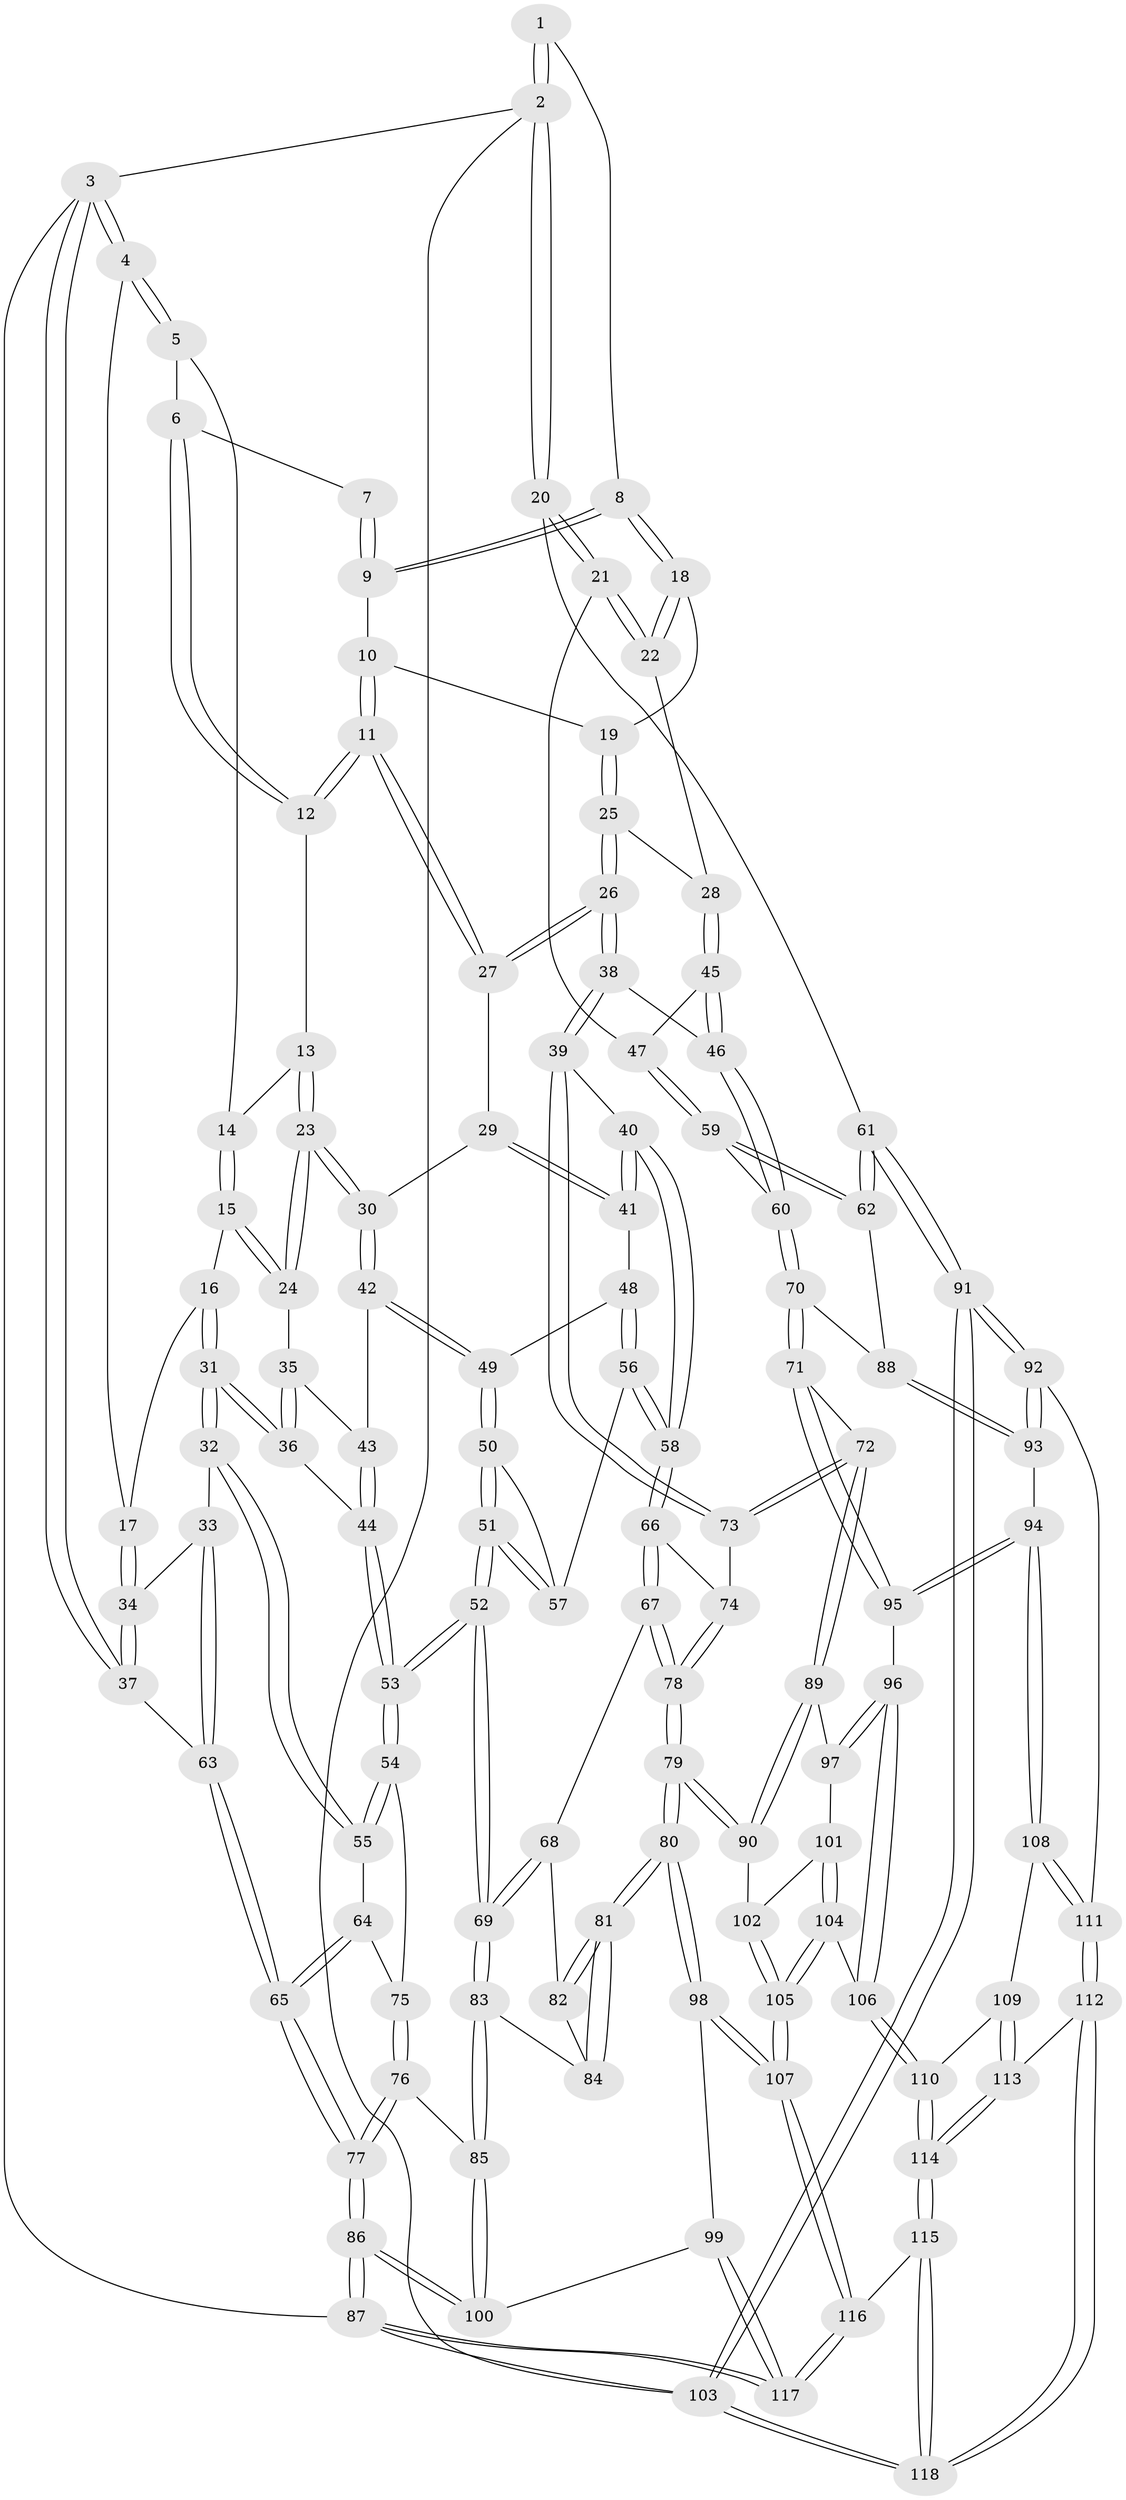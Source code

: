 // Generated by graph-tools (version 1.1) at 2025/51/03/09/25 03:51:10]
// undirected, 118 vertices, 292 edges
graph export_dot {
graph [start="1"]
  node [color=gray90,style=filled];
  1 [pos="+0.9726829616946286+0"];
  2 [pos="+1+0"];
  3 [pos="+0+0"];
  4 [pos="+0+0"];
  5 [pos="+0.33294884589549045+0"];
  6 [pos="+0.5372654990480207+0"];
  7 [pos="+0.7660417520208167+0"];
  8 [pos="+0.878735893839502+0.09211115417961957"];
  9 [pos="+0.7820728498652059+0.03083500582608364"];
  10 [pos="+0.6937116732506561+0.0884239329596086"];
  11 [pos="+0.6283489877276589+0.09907175087955364"];
  12 [pos="+0.6195453993518926+0.08638799763703431"];
  13 [pos="+0.44722237674727955+0.1352899637661595"];
  14 [pos="+0.33798870703729406+0"];
  15 [pos="+0.30704809480646494+0.16357635188639763"];
  16 [pos="+0.2811881291231809+0.17137998641438634"];
  17 [pos="+0.126362103284102+0.10460026814028116"];
  18 [pos="+0.882127369307105+0.10291876234941123"];
  19 [pos="+0.8317649245528907+0.14309997712297978"];
  20 [pos="+1+0.14836103591901376"];
  21 [pos="+1+0.16083340163384505"];
  22 [pos="+0.9769202267651412+0.1452507981092278"];
  23 [pos="+0.4184367677210563+0.20385310650362018"];
  24 [pos="+0.35153726510873173+0.19316799250618377"];
  25 [pos="+0.8007546964450574+0.2104896870392152"];
  26 [pos="+0.7122786502096001+0.25398601123201664"];
  27 [pos="+0.6314471612004583+0.14974703629031405"];
  28 [pos="+0.8729290223514626+0.26299151928878434"];
  29 [pos="+0.5561138930374957+0.21619113096300727"];
  30 [pos="+0.44095818406329734+0.23393865428904406"];
  31 [pos="+0.20876273519140273+0.27414240010289603"];
  32 [pos="+0.1713616469617661+0.30541155113670815"];
  33 [pos="+0.15665779726021536+0.29065125888876825"];
  34 [pos="+0.14136728330229514+0.26023123260902264"];
  35 [pos="+0.324052224986184+0.2613215566038471"];
  36 [pos="+0.31755289930452435+0.2744261421552545"];
  37 [pos="+0+0.14514573876181225"];
  38 [pos="+0.7057883321682484+0.3467221883886832"];
  39 [pos="+0.6837215584392075+0.3644991176867318"];
  40 [pos="+0.6252307052813542+0.36287905908154094"];
  41 [pos="+0.5701264898313152+0.3176280298863029"];
  42 [pos="+0.44120407747092016+0.2687610793838089"];
  43 [pos="+0.3679584400925754+0.29264911435347674"];
  44 [pos="+0.3243339654993885+0.3151812777980118"];
  45 [pos="+0.887789896790022+0.31312848687665445"];
  46 [pos="+0.781315841310579+0.37199263526203585"];
  47 [pos="+0.9026777638097329+0.3189438083560228"];
  48 [pos="+0.5115471738468168+0.3185315224093102"];
  49 [pos="+0.4439685368064587+0.2832277489786716"];
  50 [pos="+0.4344289061419134+0.3099682594772209"];
  51 [pos="+0.3584583544430845+0.407445402696217"];
  52 [pos="+0.30789292762215786+0.4460125358403204"];
  53 [pos="+0.300908953445463+0.4398501949694375"];
  54 [pos="+0.26762085028706667+0.42380601371388665"];
  55 [pos="+0.17378914199956425+0.3194231517654189"];
  56 [pos="+0.5036225416584019+0.4053571510086161"];
  57 [pos="+0.4913753241487649+0.3996769475493395"];
  58 [pos="+0.5271996249011942+0.43058586979759206"];
  59 [pos="+1+0.45621104624021325"];
  60 [pos="+0.8373452637114708+0.45389660057220305"];
  61 [pos="+1+0.4801807945902311"];
  62 [pos="+1+0.46776642293636533"];
  63 [pos="+0+0.32633670468149545"];
  64 [pos="+0.05806999565026989+0.41646047445813533"];
  65 [pos="+0+0.47332128631886383"];
  66 [pos="+0.5214537264951041+0.45895356348285016"];
  67 [pos="+0.520076343842512+0.46034197540898075"];
  68 [pos="+0.5067658617507236+0.4696306381668072"];
  69 [pos="+0.3236553570554962+0.49245109745181714"];
  70 [pos="+0.7752421438270871+0.5779475960648781"];
  71 [pos="+0.745926067983877+0.5895035695599663"];
  72 [pos="+0.6898637783136911+0.5824133715300709"];
  73 [pos="+0.6735325209441704+0.5288690199037368"];
  74 [pos="+0.5548026801005196+0.47869285347061535"];
  75 [pos="+0.15266298675571466+0.47818552942296544"];
  76 [pos="+0.06314199310363708+0.6696352957232498"];
  77 [pos="+0+0.7265651218322344"];
  78 [pos="+0.5739208920529386+0.634612464355984"];
  79 [pos="+0.5772848217197109+0.648227285353729"];
  80 [pos="+0.5256610206672145+0.6717218662730564"];
  81 [pos="+0.4952891541799624+0.6502087344522139"];
  82 [pos="+0.5018000730280353+0.5018343968928692"];
  83 [pos="+0.3222774884404822+0.5835566515218781"];
  84 [pos="+0.3750431444598756+0.6022948300492389"];
  85 [pos="+0.25000285235184294+0.6615006408176518"];
  86 [pos="+0+1"];
  87 [pos="+0+1"];
  88 [pos="+0.8746991409982118+0.6009149150190031"];
  89 [pos="+0.6505959663988912+0.6160575693666311"];
  90 [pos="+0.5776997630928229+0.6481127234015601"];
  91 [pos="+1+0.7767811996727374"];
  92 [pos="+1+0.7771182531020082"];
  93 [pos="+0.9312363834784053+0.713195116104651"];
  94 [pos="+0.8234742089279835+0.7422418601716642"];
  95 [pos="+0.7921281450331756+0.7123908758425022"];
  96 [pos="+0.7225690751531747+0.7467287892301776"];
  97 [pos="+0.6867023963767388+0.7059126670447265"];
  98 [pos="+0.5160164595078209+0.7293754333937086"];
  99 [pos="+0.3466813057034284+0.8278751752125839"];
  100 [pos="+0.2979617096124443+0.7723804478726207"];
  101 [pos="+0.671794789925902+0.7539541434483129"];
  102 [pos="+0.6426440180356982+0.7439128636553842"];
  103 [pos="+1+1"];
  104 [pos="+0.6919250618630024+0.816703183302379"];
  105 [pos="+0.6467470286607352+0.8293459516510708"];
  106 [pos="+0.7067755463195983+0.8164782819944397"];
  107 [pos="+0.5774718093141711+0.8616769733138019"];
  108 [pos="+0.8100271477435856+0.7919611073058721"];
  109 [pos="+0.7776846051526981+0.8217336955709118"];
  110 [pos="+0.7163402119258766+0.8213527740581985"];
  111 [pos="+0.9149192364982218+0.8664860174990296"];
  112 [pos="+0.8798829481140362+0.912992027701751"];
  113 [pos="+0.8122642218568203+0.9193931502653496"];
  114 [pos="+0.7303253112208713+0.9956819804048155"];
  115 [pos="+0.6287901670669986+1"];
  116 [pos="+0.5196690440455765+1"];
  117 [pos="+0.3835932133412847+1"];
  118 [pos="+1+1"];
  1 -- 2;
  1 -- 2;
  1 -- 8;
  2 -- 3;
  2 -- 20;
  2 -- 20;
  2 -- 103;
  3 -- 4;
  3 -- 4;
  3 -- 37;
  3 -- 37;
  3 -- 87;
  4 -- 5;
  4 -- 5;
  4 -- 17;
  5 -- 6;
  5 -- 14;
  6 -- 7;
  6 -- 12;
  6 -- 12;
  7 -- 9;
  7 -- 9;
  8 -- 9;
  8 -- 9;
  8 -- 18;
  8 -- 18;
  9 -- 10;
  10 -- 11;
  10 -- 11;
  10 -- 19;
  11 -- 12;
  11 -- 12;
  11 -- 27;
  11 -- 27;
  12 -- 13;
  13 -- 14;
  13 -- 23;
  13 -- 23;
  14 -- 15;
  14 -- 15;
  15 -- 16;
  15 -- 24;
  15 -- 24;
  16 -- 17;
  16 -- 31;
  16 -- 31;
  17 -- 34;
  17 -- 34;
  18 -- 19;
  18 -- 22;
  18 -- 22;
  19 -- 25;
  19 -- 25;
  20 -- 21;
  20 -- 21;
  20 -- 61;
  21 -- 22;
  21 -- 22;
  21 -- 47;
  22 -- 28;
  23 -- 24;
  23 -- 24;
  23 -- 30;
  23 -- 30;
  24 -- 35;
  25 -- 26;
  25 -- 26;
  25 -- 28;
  26 -- 27;
  26 -- 27;
  26 -- 38;
  26 -- 38;
  27 -- 29;
  28 -- 45;
  28 -- 45;
  29 -- 30;
  29 -- 41;
  29 -- 41;
  30 -- 42;
  30 -- 42;
  31 -- 32;
  31 -- 32;
  31 -- 36;
  31 -- 36;
  32 -- 33;
  32 -- 55;
  32 -- 55;
  33 -- 34;
  33 -- 63;
  33 -- 63;
  34 -- 37;
  34 -- 37;
  35 -- 36;
  35 -- 36;
  35 -- 43;
  36 -- 44;
  37 -- 63;
  38 -- 39;
  38 -- 39;
  38 -- 46;
  39 -- 40;
  39 -- 73;
  39 -- 73;
  40 -- 41;
  40 -- 41;
  40 -- 58;
  40 -- 58;
  41 -- 48;
  42 -- 43;
  42 -- 49;
  42 -- 49;
  43 -- 44;
  43 -- 44;
  44 -- 53;
  44 -- 53;
  45 -- 46;
  45 -- 46;
  45 -- 47;
  46 -- 60;
  46 -- 60;
  47 -- 59;
  47 -- 59;
  48 -- 49;
  48 -- 56;
  48 -- 56;
  49 -- 50;
  49 -- 50;
  50 -- 51;
  50 -- 51;
  50 -- 57;
  51 -- 52;
  51 -- 52;
  51 -- 57;
  51 -- 57;
  52 -- 53;
  52 -- 53;
  52 -- 69;
  52 -- 69;
  53 -- 54;
  53 -- 54;
  54 -- 55;
  54 -- 55;
  54 -- 75;
  55 -- 64;
  56 -- 57;
  56 -- 58;
  56 -- 58;
  58 -- 66;
  58 -- 66;
  59 -- 60;
  59 -- 62;
  59 -- 62;
  60 -- 70;
  60 -- 70;
  61 -- 62;
  61 -- 62;
  61 -- 91;
  61 -- 91;
  62 -- 88;
  63 -- 65;
  63 -- 65;
  64 -- 65;
  64 -- 65;
  64 -- 75;
  65 -- 77;
  65 -- 77;
  66 -- 67;
  66 -- 67;
  66 -- 74;
  67 -- 68;
  67 -- 78;
  67 -- 78;
  68 -- 69;
  68 -- 69;
  68 -- 82;
  69 -- 83;
  69 -- 83;
  70 -- 71;
  70 -- 71;
  70 -- 88;
  71 -- 72;
  71 -- 95;
  71 -- 95;
  72 -- 73;
  72 -- 73;
  72 -- 89;
  72 -- 89;
  73 -- 74;
  74 -- 78;
  74 -- 78;
  75 -- 76;
  75 -- 76;
  76 -- 77;
  76 -- 77;
  76 -- 85;
  77 -- 86;
  77 -- 86;
  78 -- 79;
  78 -- 79;
  79 -- 80;
  79 -- 80;
  79 -- 90;
  79 -- 90;
  80 -- 81;
  80 -- 81;
  80 -- 98;
  80 -- 98;
  81 -- 82;
  81 -- 82;
  81 -- 84;
  81 -- 84;
  82 -- 84;
  83 -- 84;
  83 -- 85;
  83 -- 85;
  85 -- 100;
  85 -- 100;
  86 -- 87;
  86 -- 87;
  86 -- 100;
  86 -- 100;
  87 -- 117;
  87 -- 117;
  87 -- 103;
  88 -- 93;
  88 -- 93;
  89 -- 90;
  89 -- 90;
  89 -- 97;
  90 -- 102;
  91 -- 92;
  91 -- 92;
  91 -- 103;
  91 -- 103;
  92 -- 93;
  92 -- 93;
  92 -- 111;
  93 -- 94;
  94 -- 95;
  94 -- 95;
  94 -- 108;
  94 -- 108;
  95 -- 96;
  96 -- 97;
  96 -- 97;
  96 -- 106;
  96 -- 106;
  97 -- 101;
  98 -- 99;
  98 -- 107;
  98 -- 107;
  99 -- 100;
  99 -- 117;
  99 -- 117;
  101 -- 102;
  101 -- 104;
  101 -- 104;
  102 -- 105;
  102 -- 105;
  103 -- 118;
  103 -- 118;
  104 -- 105;
  104 -- 105;
  104 -- 106;
  105 -- 107;
  105 -- 107;
  106 -- 110;
  106 -- 110;
  107 -- 116;
  107 -- 116;
  108 -- 109;
  108 -- 111;
  108 -- 111;
  109 -- 110;
  109 -- 113;
  109 -- 113;
  110 -- 114;
  110 -- 114;
  111 -- 112;
  111 -- 112;
  112 -- 113;
  112 -- 118;
  112 -- 118;
  113 -- 114;
  113 -- 114;
  114 -- 115;
  114 -- 115;
  115 -- 116;
  115 -- 118;
  115 -- 118;
  116 -- 117;
  116 -- 117;
}
